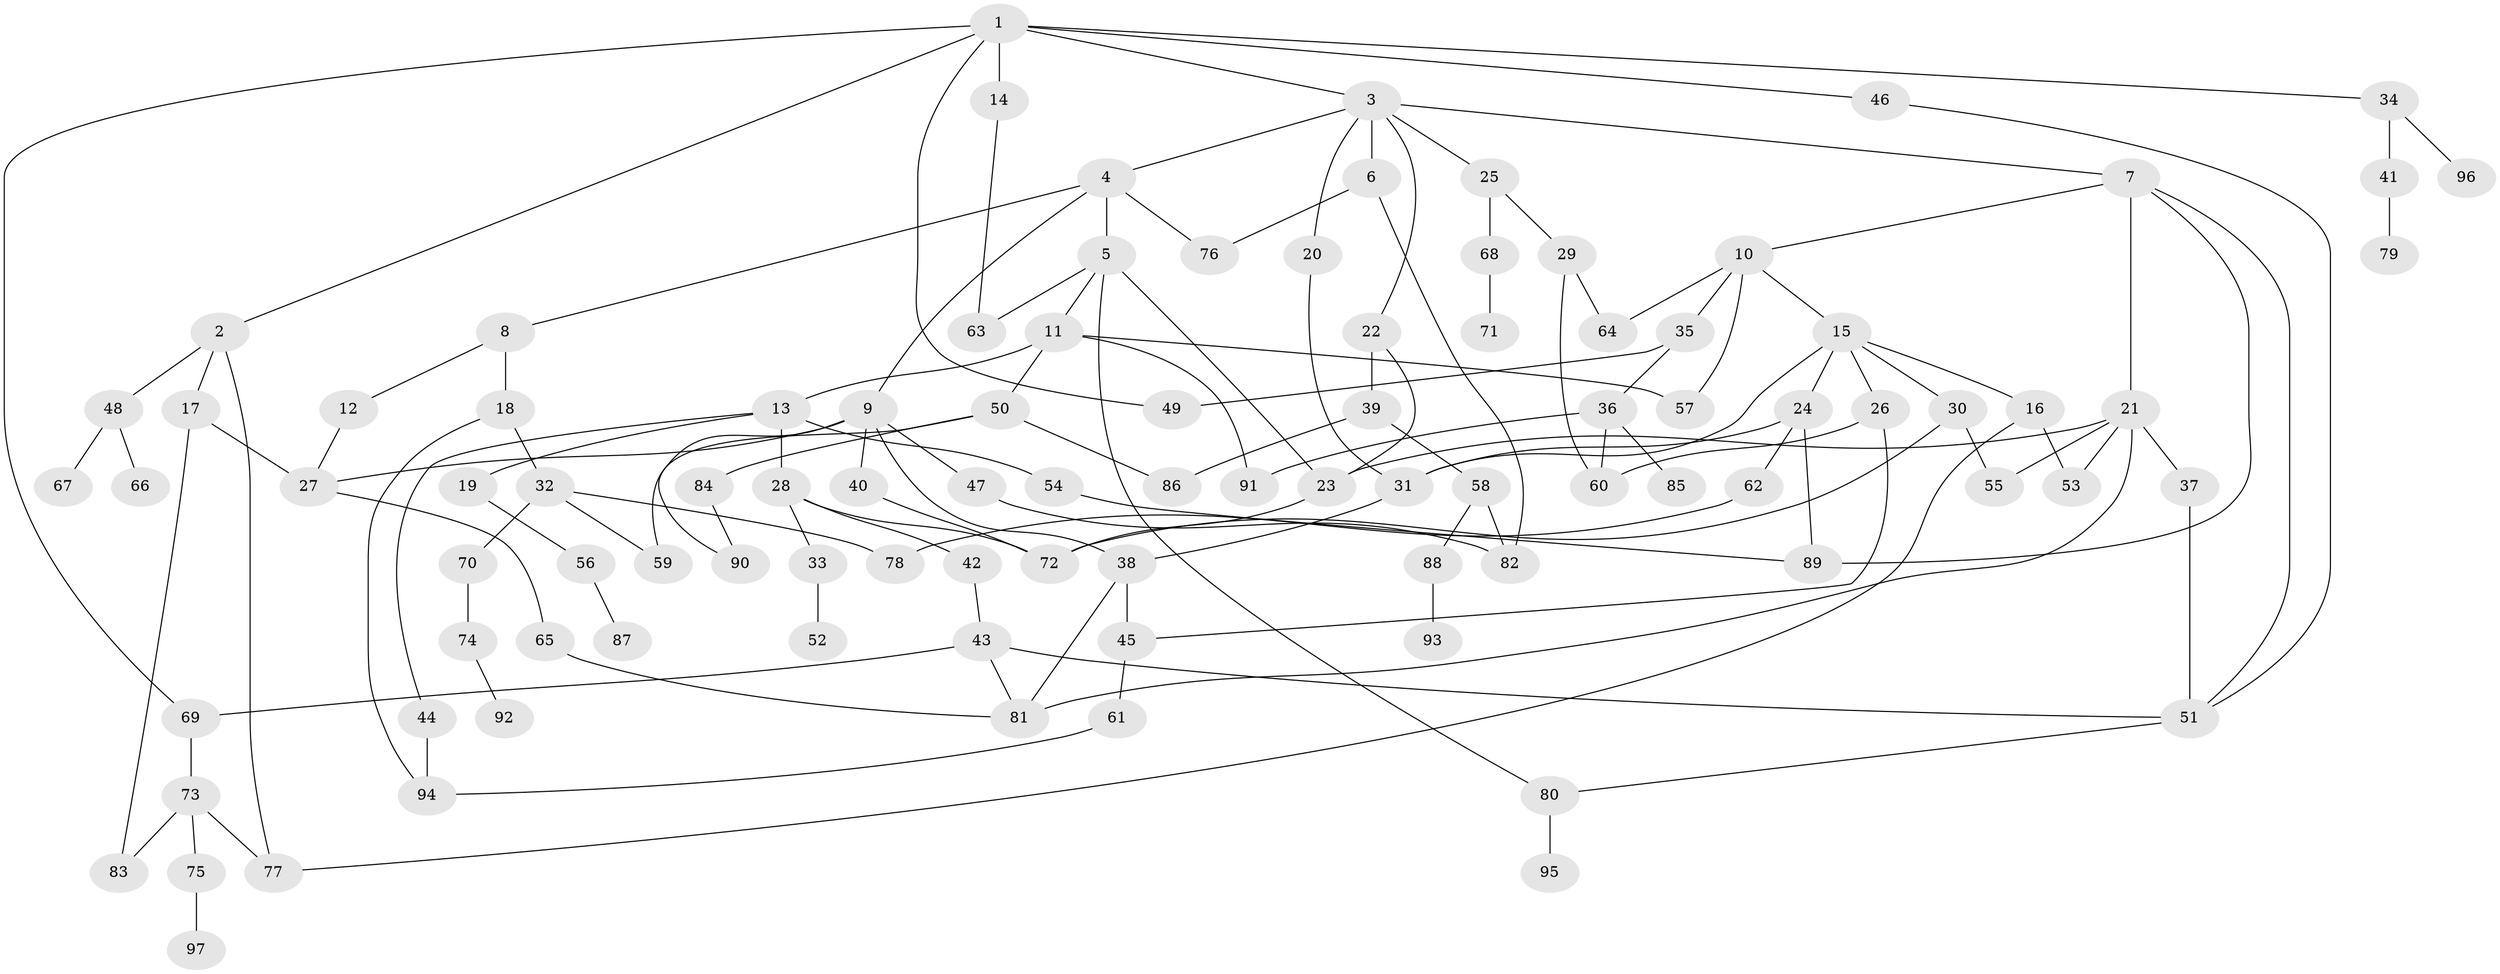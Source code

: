 // original degree distribution, {8: 0.014705882352941176, 4: 0.125, 6: 0.03676470588235294, 5: 0.0661764705882353, 2: 0.3088235294117647, 3: 0.19117647058823528, 1: 0.25735294117647056}
// Generated by graph-tools (version 1.1) at 2025/48/03/04/25 22:48:51]
// undirected, 97 vertices, 138 edges
graph export_dot {
  node [color=gray90,style=filled];
  1;
  2;
  3;
  4;
  5;
  6;
  7;
  8;
  9;
  10;
  11;
  12;
  13;
  14;
  15;
  16;
  17;
  18;
  19;
  20;
  21;
  22;
  23;
  24;
  25;
  26;
  27;
  28;
  29;
  30;
  31;
  32;
  33;
  34;
  35;
  36;
  37;
  38;
  39;
  40;
  41;
  42;
  43;
  44;
  45;
  46;
  47;
  48;
  49;
  50;
  51;
  52;
  53;
  54;
  55;
  56;
  57;
  58;
  59;
  60;
  61;
  62;
  63;
  64;
  65;
  66;
  67;
  68;
  69;
  70;
  71;
  72;
  73;
  74;
  75;
  76;
  77;
  78;
  79;
  80;
  81;
  82;
  83;
  84;
  85;
  86;
  87;
  88;
  89;
  90;
  91;
  92;
  93;
  94;
  95;
  96;
  97;
  1 -- 2 [weight=1.0];
  1 -- 3 [weight=1.0];
  1 -- 14 [weight=1.0];
  1 -- 34 [weight=1.0];
  1 -- 46 [weight=1.0];
  1 -- 49 [weight=1.0];
  1 -- 69 [weight=1.0];
  2 -- 17 [weight=1.0];
  2 -- 48 [weight=1.0];
  2 -- 77 [weight=1.0];
  3 -- 4 [weight=1.0];
  3 -- 6 [weight=1.0];
  3 -- 7 [weight=1.0];
  3 -- 20 [weight=1.0];
  3 -- 22 [weight=1.0];
  3 -- 25 [weight=1.0];
  4 -- 5 [weight=1.0];
  4 -- 8 [weight=1.0];
  4 -- 9 [weight=1.0];
  4 -- 76 [weight=1.0];
  5 -- 11 [weight=1.0];
  5 -- 23 [weight=1.0];
  5 -- 63 [weight=1.0];
  5 -- 80 [weight=1.0];
  6 -- 76 [weight=1.0];
  6 -- 82 [weight=1.0];
  7 -- 10 [weight=1.0];
  7 -- 21 [weight=1.0];
  7 -- 51 [weight=1.0];
  7 -- 89 [weight=1.0];
  8 -- 12 [weight=1.0];
  8 -- 18 [weight=1.0];
  9 -- 27 [weight=1.0];
  9 -- 38 [weight=1.0];
  9 -- 40 [weight=1.0];
  9 -- 47 [weight=1.0];
  9 -- 90 [weight=1.0];
  10 -- 15 [weight=1.0];
  10 -- 35 [weight=1.0];
  10 -- 57 [weight=1.0];
  10 -- 64 [weight=1.0];
  11 -- 13 [weight=1.0];
  11 -- 50 [weight=1.0];
  11 -- 57 [weight=1.0];
  11 -- 91 [weight=1.0];
  12 -- 27 [weight=1.0];
  13 -- 19 [weight=1.0];
  13 -- 28 [weight=1.0];
  13 -- 44 [weight=1.0];
  13 -- 54 [weight=1.0];
  14 -- 63 [weight=1.0];
  15 -- 16 [weight=1.0];
  15 -- 24 [weight=1.0];
  15 -- 26 [weight=1.0];
  15 -- 30 [weight=1.0];
  15 -- 31 [weight=1.0];
  16 -- 53 [weight=1.0];
  16 -- 77 [weight=1.0];
  17 -- 27 [weight=1.0];
  17 -- 83 [weight=1.0];
  18 -- 32 [weight=1.0];
  18 -- 94 [weight=1.0];
  19 -- 56 [weight=1.0];
  20 -- 31 [weight=1.0];
  21 -- 23 [weight=1.0];
  21 -- 37 [weight=3.0];
  21 -- 53 [weight=1.0];
  21 -- 55 [weight=1.0];
  21 -- 81 [weight=1.0];
  22 -- 23 [weight=1.0];
  22 -- 39 [weight=1.0];
  23 -- 72 [weight=1.0];
  24 -- 31 [weight=1.0];
  24 -- 62 [weight=1.0];
  24 -- 89 [weight=1.0];
  25 -- 29 [weight=1.0];
  25 -- 68 [weight=1.0];
  26 -- 45 [weight=1.0];
  26 -- 60 [weight=1.0];
  27 -- 65 [weight=1.0];
  28 -- 33 [weight=1.0];
  28 -- 42 [weight=1.0];
  28 -- 72 [weight=1.0];
  29 -- 60 [weight=1.0];
  29 -- 64 [weight=1.0];
  30 -- 55 [weight=1.0];
  30 -- 72 [weight=1.0];
  31 -- 38 [weight=1.0];
  32 -- 59 [weight=1.0];
  32 -- 70 [weight=1.0];
  32 -- 78 [weight=1.0];
  33 -- 52 [weight=1.0];
  34 -- 41 [weight=1.0];
  34 -- 96 [weight=1.0];
  35 -- 36 [weight=1.0];
  35 -- 49 [weight=1.0];
  36 -- 60 [weight=1.0];
  36 -- 85 [weight=1.0];
  36 -- 91 [weight=1.0];
  37 -- 51 [weight=1.0];
  38 -- 45 [weight=1.0];
  38 -- 81 [weight=1.0];
  39 -- 58 [weight=1.0];
  39 -- 86 [weight=1.0];
  40 -- 72 [weight=1.0];
  41 -- 79 [weight=1.0];
  42 -- 43 [weight=1.0];
  43 -- 51 [weight=1.0];
  43 -- 69 [weight=1.0];
  43 -- 81 [weight=1.0];
  44 -- 94 [weight=1.0];
  45 -- 61 [weight=1.0];
  46 -- 51 [weight=1.0];
  47 -- 82 [weight=1.0];
  48 -- 66 [weight=1.0];
  48 -- 67 [weight=1.0];
  50 -- 59 [weight=1.0];
  50 -- 84 [weight=1.0];
  50 -- 86 [weight=1.0];
  51 -- 80 [weight=1.0];
  54 -- 89 [weight=1.0];
  56 -- 87 [weight=1.0];
  58 -- 82 [weight=1.0];
  58 -- 88 [weight=1.0];
  61 -- 94 [weight=1.0];
  62 -- 78 [weight=1.0];
  65 -- 81 [weight=1.0];
  68 -- 71 [weight=1.0];
  69 -- 73 [weight=1.0];
  70 -- 74 [weight=1.0];
  73 -- 75 [weight=1.0];
  73 -- 77 [weight=1.0];
  73 -- 83 [weight=1.0];
  74 -- 92 [weight=1.0];
  75 -- 97 [weight=1.0];
  80 -- 95 [weight=1.0];
  84 -- 90 [weight=1.0];
  88 -- 93 [weight=1.0];
}

